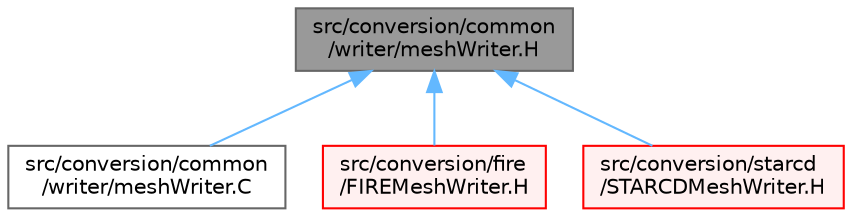 digraph "src/conversion/common/writer/meshWriter.H"
{
 // LATEX_PDF_SIZE
  bgcolor="transparent";
  edge [fontname=Helvetica,fontsize=10,labelfontname=Helvetica,labelfontsize=10];
  node [fontname=Helvetica,fontsize=10,shape=box,height=0.2,width=0.4];
  Node1 [id="Node000001",label="src/conversion/common\l/writer/meshWriter.H",height=0.2,width=0.4,color="gray40", fillcolor="grey60", style="filled", fontcolor="black",tooltip=" "];
  Node1 -> Node2 [id="edge1_Node000001_Node000002",dir="back",color="steelblue1",style="solid",tooltip=" "];
  Node2 [id="Node000002",label="src/conversion/common\l/writer/meshWriter.C",height=0.2,width=0.4,color="grey40", fillcolor="white", style="filled",URL="$meshWriter_8C.html",tooltip=" "];
  Node1 -> Node3 [id="edge2_Node000001_Node000003",dir="back",color="steelblue1",style="solid",tooltip=" "];
  Node3 [id="Node000003",label="src/conversion/fire\l/FIREMeshWriter.H",height=0.2,width=0.4,color="red", fillcolor="#FFF0F0", style="filled",URL="$FIREMeshWriter_8H.html",tooltip=" "];
  Node1 -> Node5 [id="edge3_Node000001_Node000005",dir="back",color="steelblue1",style="solid",tooltip=" "];
  Node5 [id="Node000005",label="src/conversion/starcd\l/STARCDMeshWriter.H",height=0.2,width=0.4,color="red", fillcolor="#FFF0F0", style="filled",URL="$STARCDMeshWriter_8H.html",tooltip=" "];
}
